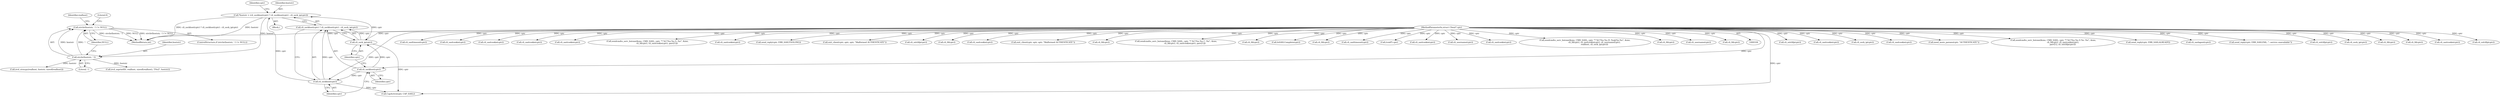 digraph "0_nefarious2_f50a84bad996d438e7b31b9e74c32a41e43f8be5@API" {
"1000222" [label="(Call,strchr(hoststr, ':') != NULL)"];
"1000223" [label="(Call,strchr(hoststr, ':'))"];
"1000117" [label="(Call,*hoststr = (cli_sockhost(cptr) ? cli_sockhost(cptr) : cli_sock_ip(cptr)))"];
"1000122" [label="(Call,cli_sockhost(cptr))"];
"1000120" [label="(Call,cli_sockhost(cptr))"];
"1000105" [label="(MethodParameterIn,struct Client* cptr)"];
"1000124" [label="(Call,cli_sock_ip(cptr))"];
"1000268" [label="(Call,cli_sslclifp(cptr))"];
"1000119" [label="(Call,cli_sockhost(cptr) ? cli_sockhost(cptr) : cli_sock_ip(cptr))"];
"1000300" [label="(Call,cli_saslcookie(cptr))"];
"1000224" [label="(Identifier,hoststr)"];
"1000324" [label="(Call,cli_sock_ip(cptr))"];
"1000401" [label="(Call,cli_saslcookie(cptr))"];
"1000138" [label="(Call,need_more_params(cptr, \"AUTHENTICATE\"))"];
"1000129" [label="(Identifier,cptr)"];
"1000128" [label="(Call,CapActive(cptr, CAP_SASL))"];
"1000373" [label="(Call,sendcmdto_serv_butone(&me, CMD_SASL, cptr, \"* %C!%u.%u S %s :%s\", &me,\n                               cli_fd(cptr), cli_saslcookie(cptr),\n                              parv[1], cli_sslclifp(cptr)))"];
"1000156" [label="(Call,send_reply(cptr, ERR_SASLALREADY))"];
"1000163" [label="(Call,cli_saslagent(cptr))"];
"1000191" [label="(Call,send_reply(cptr, ERR_SASLFAIL, \": service unavailable\"))"];
"1000371" [label="(Call,cli_sslclifp(cptr))"];
"1000225" [label="(Literal,':')"];
"1000424" [label="(Call,cli_sock_ip(cptr))"];
"1000279" [label="(Call,cli_fd(cptr))"];
"1000317" [label="(Call,cli_fd(cptr))"];
"1000122" [label="(Call,cli_sockhost(cptr))"];
"1000204" [label="(Call,cli_saslcookie(cptr))"];
"1000286" [label="(Call,cli_sslclifp(cptr))"];
"1000447" [label="(Call,cli_sasltimeout(cptr))"];
"1000216" [label="(Call,cli_saslcookie(cptr))"];
"1000109" [label="(Block,)"];
"1000125" [label="(Identifier,cptr)"];
"1000339" [label="(Call,cli_saslcookie(cptr))"];
"1000236" [label="(Identifier,realhost)"];
"1000281" [label="(Call,cli_saslcookie(cptr))"];
"1000383" [label="(Call,cli_saslcookie(cptr))"];
"1000391" [label="(Call,sendcmdto_serv_butone(&me, CMD_SASL, cptr, \"* %C!%u.%u S :%s\", &me,\n                              cli_fd(cptr), cli_saslcookie(cptr), parv[1]))"];
"1000210" [label="(Call,cli_saslcookie(cptr))"];
"1000149" [label="(Call,send_reply(cptr, ERR_SASLTOOLONG))"];
"1000363" [label="(Call,exit_client(cptr, sptr, sptr, \"Malformed AUTHENTICATE\"))"];
"1000121" [label="(Identifier,cptr)"];
"1000388" [label="(Call,cli_sslclifp(cptr))"];
"1000417" [label="(Call,cli_fd(cptr))"];
"1000419" [label="(Call,cli_saslcookie(cptr))"];
"1000260" [label="(Call,exit_client(cptr, sptr, sptr, \"Malformed AUTHENTICATE\"))"];
"1000381" [label="(Call,cli_fd(cptr))"];
"1000222" [label="(Call,strchr(hoststr, ':') != NULL)"];
"1000428" [label="(Call,sendcmdto_serv_butone(&me, CMD_SASL, cptr, \"* %C!%u.%u C :%s\", &me,\n                            cli_fd(cptr), cli_saslcookie(cptr), parv[1]))"];
"1000399" [label="(Call,cli_fd(cptr))"];
"1000463" [label="(MethodReturn,int)"];
"1000227" [label="(Call,ircd_snprintf(0, realhost, sizeof(realhost), \"[%s]\", hoststr))"];
"1000153" [label="(Call,IsSASLComplete(cptr))"];
"1000337" [label="(Call,cli_fd(cptr))"];
"1000452" [label="(Call,cli_sasltimeout(cptr))"];
"1000455" [label="(Call,(void*) cptr)"];
"1000223" [label="(Call,strchr(hoststr, ':'))"];
"1000105" [label="(MethodParameterIn,struct Client* cptr)"];
"1000438" [label="(Call,cli_saslcookie(cptr))"];
"1000321" [label="(Call,cli_username(cptr))"];
"1000319" [label="(Call,cli_saslcookie(cptr))"];
"1000221" [label="(ControlStructure,if (strchr(hoststr, ':') != NULL))"];
"1000120" [label="(Call,cli_sockhost(cptr))"];
"1000409" [label="(Call,sendcmdto_serv_butone(&me, CMD_SASL, cptr, \"* %C!%u.%u H :%s@%s:%s\", &me,\n                              cli_fd(cptr), cli_saslcookie(cptr), cli_username(cptr),\n                              realhost, cli_sock_ip(cptr)))"];
"1000436" [label="(Call,cli_fd(cptr))"];
"1000235" [label="(Call,ircd_strncpy(realhost, hoststr, sizeof(realhost)))"];
"1000228" [label="(Literal,0)"];
"1000118" [label="(Identifier,hoststr)"];
"1000421" [label="(Call,cli_username(cptr))"];
"1000226" [label="(Identifier,NULL)"];
"1000298" [label="(Call,cli_fd(cptr))"];
"1000123" [label="(Identifier,cptr)"];
"1000124" [label="(Call,cli_sock_ip(cptr))"];
"1000117" [label="(Call,*hoststr = (cli_sockhost(cptr) ? cli_sockhost(cptr) : cli_sock_ip(cptr)))"];
"1000222" -> "1000221"  [label="AST: "];
"1000222" -> "1000226"  [label="CFG: "];
"1000223" -> "1000222"  [label="AST: "];
"1000226" -> "1000222"  [label="AST: "];
"1000228" -> "1000222"  [label="CFG: "];
"1000236" -> "1000222"  [label="CFG: "];
"1000222" -> "1000463"  [label="DDG: strchr(hoststr, ':')"];
"1000222" -> "1000463"  [label="DDG: NULL"];
"1000222" -> "1000463"  [label="DDG: strchr(hoststr, ':') != NULL"];
"1000223" -> "1000222"  [label="DDG: hoststr"];
"1000223" -> "1000222"  [label="DDG: ':'"];
"1000223" -> "1000225"  [label="CFG: "];
"1000224" -> "1000223"  [label="AST: "];
"1000225" -> "1000223"  [label="AST: "];
"1000226" -> "1000223"  [label="CFG: "];
"1000117" -> "1000223"  [label="DDG: hoststr"];
"1000223" -> "1000227"  [label="DDG: hoststr"];
"1000223" -> "1000235"  [label="DDG: hoststr"];
"1000117" -> "1000109"  [label="AST: "];
"1000117" -> "1000119"  [label="CFG: "];
"1000118" -> "1000117"  [label="AST: "];
"1000119" -> "1000117"  [label="AST: "];
"1000129" -> "1000117"  [label="CFG: "];
"1000117" -> "1000463"  [label="DDG: hoststr"];
"1000117" -> "1000463"  [label="DDG: cli_sockhost(cptr) ? cli_sockhost(cptr) : cli_sock_ip(cptr)"];
"1000122" -> "1000117"  [label="DDG: cptr"];
"1000124" -> "1000117"  [label="DDG: cptr"];
"1000122" -> "1000119"  [label="AST: "];
"1000122" -> "1000123"  [label="CFG: "];
"1000123" -> "1000122"  [label="AST: "];
"1000119" -> "1000122"  [label="CFG: "];
"1000122" -> "1000119"  [label="DDG: cptr"];
"1000120" -> "1000122"  [label="DDG: cptr"];
"1000105" -> "1000122"  [label="DDG: cptr"];
"1000122" -> "1000128"  [label="DDG: cptr"];
"1000120" -> "1000119"  [label="AST: "];
"1000120" -> "1000121"  [label="CFG: "];
"1000121" -> "1000120"  [label="AST: "];
"1000123" -> "1000120"  [label="CFG: "];
"1000125" -> "1000120"  [label="CFG: "];
"1000105" -> "1000120"  [label="DDG: cptr"];
"1000120" -> "1000124"  [label="DDG: cptr"];
"1000105" -> "1000104"  [label="AST: "];
"1000105" -> "1000463"  [label="DDG: cptr"];
"1000105" -> "1000124"  [label="DDG: cptr"];
"1000105" -> "1000128"  [label="DDG: cptr"];
"1000105" -> "1000138"  [label="DDG: cptr"];
"1000105" -> "1000149"  [label="DDG: cptr"];
"1000105" -> "1000153"  [label="DDG: cptr"];
"1000105" -> "1000156"  [label="DDG: cptr"];
"1000105" -> "1000163"  [label="DDG: cptr"];
"1000105" -> "1000191"  [label="DDG: cptr"];
"1000105" -> "1000204"  [label="DDG: cptr"];
"1000105" -> "1000210"  [label="DDG: cptr"];
"1000105" -> "1000216"  [label="DDG: cptr"];
"1000105" -> "1000260"  [label="DDG: cptr"];
"1000105" -> "1000268"  [label="DDG: cptr"];
"1000105" -> "1000279"  [label="DDG: cptr"];
"1000105" -> "1000281"  [label="DDG: cptr"];
"1000105" -> "1000286"  [label="DDG: cptr"];
"1000105" -> "1000298"  [label="DDG: cptr"];
"1000105" -> "1000300"  [label="DDG: cptr"];
"1000105" -> "1000317"  [label="DDG: cptr"];
"1000105" -> "1000319"  [label="DDG: cptr"];
"1000105" -> "1000321"  [label="DDG: cptr"];
"1000105" -> "1000324"  [label="DDG: cptr"];
"1000105" -> "1000337"  [label="DDG: cptr"];
"1000105" -> "1000339"  [label="DDG: cptr"];
"1000105" -> "1000363"  [label="DDG: cptr"];
"1000105" -> "1000371"  [label="DDG: cptr"];
"1000105" -> "1000373"  [label="DDG: cptr"];
"1000105" -> "1000381"  [label="DDG: cptr"];
"1000105" -> "1000383"  [label="DDG: cptr"];
"1000105" -> "1000388"  [label="DDG: cptr"];
"1000105" -> "1000391"  [label="DDG: cptr"];
"1000105" -> "1000399"  [label="DDG: cptr"];
"1000105" -> "1000401"  [label="DDG: cptr"];
"1000105" -> "1000409"  [label="DDG: cptr"];
"1000105" -> "1000417"  [label="DDG: cptr"];
"1000105" -> "1000419"  [label="DDG: cptr"];
"1000105" -> "1000421"  [label="DDG: cptr"];
"1000105" -> "1000424"  [label="DDG: cptr"];
"1000105" -> "1000428"  [label="DDG: cptr"];
"1000105" -> "1000436"  [label="DDG: cptr"];
"1000105" -> "1000438"  [label="DDG: cptr"];
"1000105" -> "1000447"  [label="DDG: cptr"];
"1000105" -> "1000452"  [label="DDG: cptr"];
"1000105" -> "1000455"  [label="DDG: cptr"];
"1000124" -> "1000119"  [label="AST: "];
"1000124" -> "1000125"  [label="CFG: "];
"1000125" -> "1000124"  [label="AST: "];
"1000119" -> "1000124"  [label="CFG: "];
"1000124" -> "1000119"  [label="DDG: cptr"];
"1000124" -> "1000128"  [label="DDG: cptr"];
}
